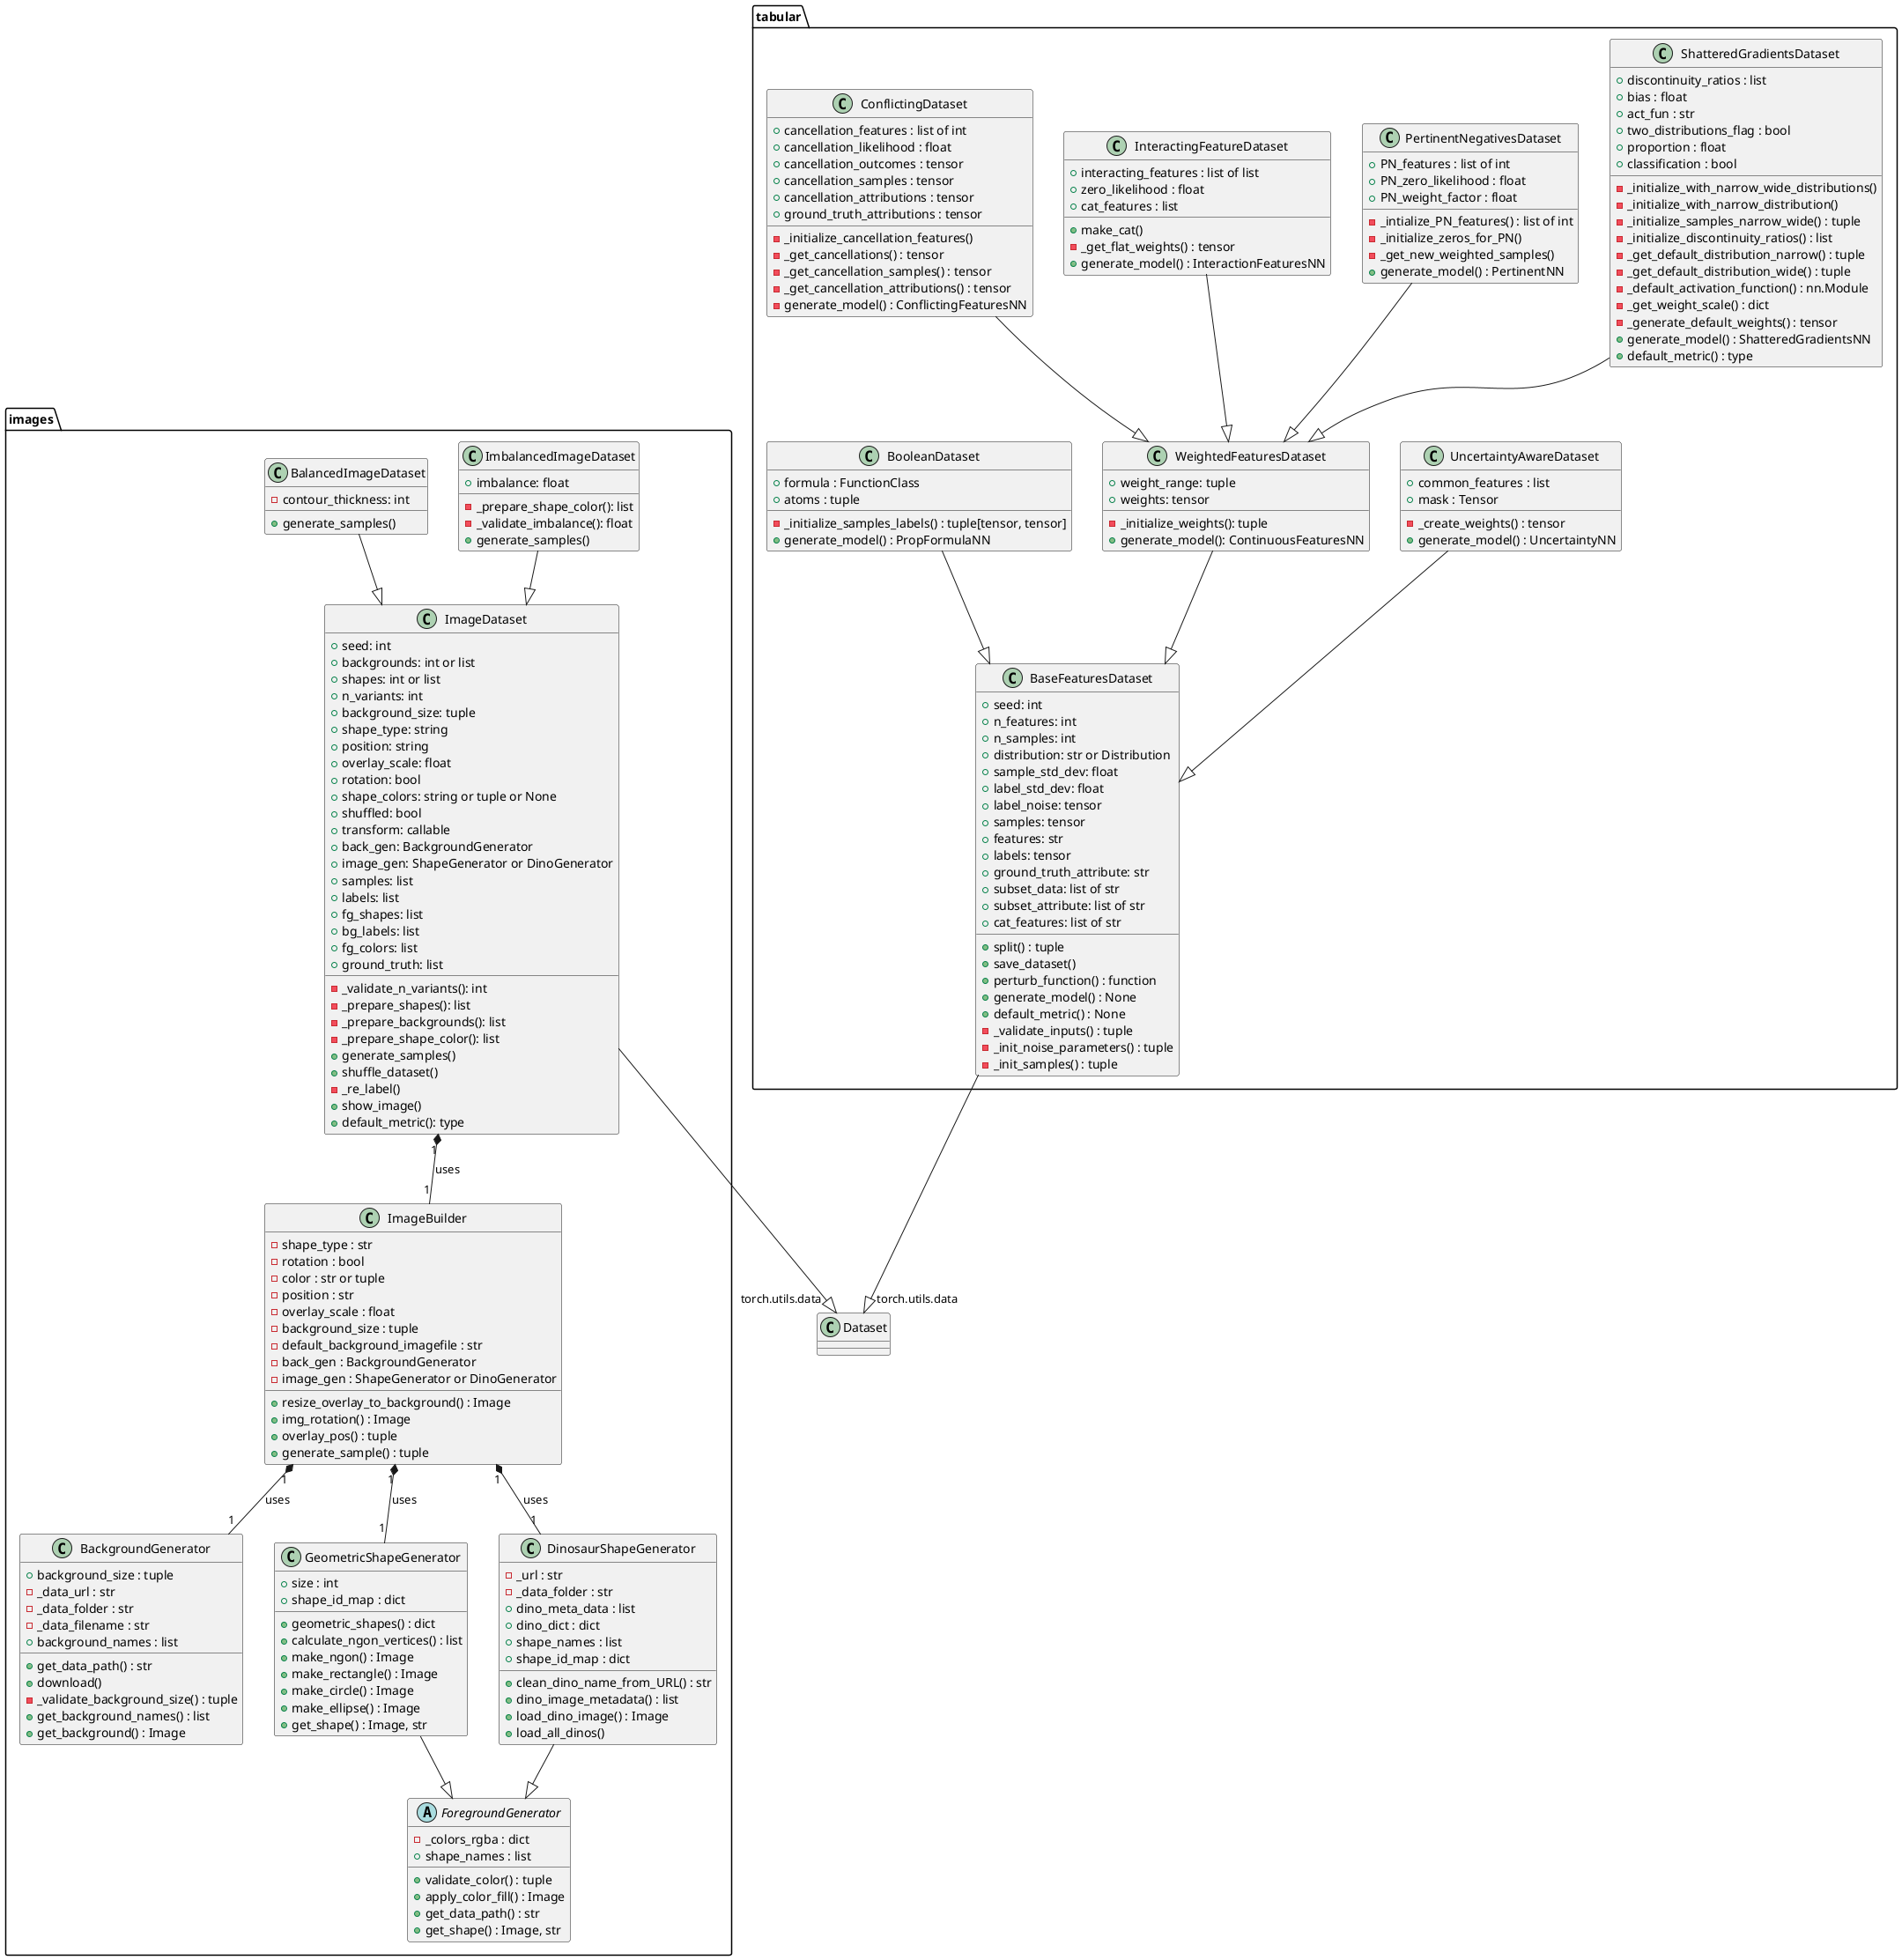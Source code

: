 @startuml
    class images.ImbalancedImageDataset {
    + imbalance: float

    - _prepare_shape_color(): list
    - _validate_imbalance(): float
    + generate_samples()
}

    class images.BalancedImageDataset {
    - contour_thickness: int

    + generate_samples()
}

    class images.ImageDataset {
    + seed: int
    + backgrounds: int or list
    + shapes: int or list
    + n_variants: int
    + background_size: tuple
    + shape_type: string
    + position: string
    + overlay_scale: float
    + rotation: bool
    + shape_colors: string or tuple or None
    + shuffled: bool
    + transform: callable
    + back_gen: BackgroundGenerator
    + image_gen: ShapeGenerator or DinoGenerator
    + samples: list
    + labels: list
    + fg_shapes: list
    + bg_labels: list
    + fg_colors: list
    + ground_truth: list

    - _validate_n_variants(): int
    - _prepare_shapes(): list
    - _prepare_backgrounds(): list
    - _prepare_shape_color(): list
    + generate_samples()
    + shuffle_dataset()
    - _re_label()
    + show_image()
    + default_metric(): type
}

    class images.ImageBuilder {
    - shape_type : str
    - rotation : bool
    - color : str or tuple
    - position : str
    - overlay_scale : float
    - background_size : tuple
    - default_background_imagefile : str
    - back_gen : BackgroundGenerator
    - image_gen : ShapeGenerator or DinoGenerator

    + resize_overlay_to_background() : Image
    + img_rotation() : Image
    + overlay_pos() : tuple
    + generate_sample() : tuple
}

    class images.BackgroundGenerator {
        + background_size : tuple
        - _data_url : str
        - _data_folder : str
        - _data_filename : str
        + background_names : list

        + get_data_path() : str
        + download()
        - _validate_background_size() : tuple
        + get_background_names() : list
        + get_background() : Image
}

    abstract class images.ForegroundGenerator{
        - _colors_rgba : dict
        + shape_names : list

        + validate_color() : tuple
        + apply_color_fill() : Image
        + get_data_path() : str
        + get_shape() : Image, str
}

    class images.GeometricShapeGenerator {
        + size : int
        + shape_id_map : dict

        + geometric_shapes() : dict
        + calculate_ngon_vertices() : list
        + make_ngon() : Image
        + make_rectangle() : Image
        + make_circle() : Image
        + make_ellipse() : Image
        + get_shape() : Image, str
}

    class images.DinosaurShapeGenerator {
        - _url : str
        - _data_folder : str
        + dino_meta_data : list
        + dino_dict : dict
        + shape_names : list
        + shape_id_map : dict

        + clean_dino_name_from_URL() : str
        + dino_image_metadata() : list
        + load_dino_image() : Image
        + load_all_dinos()
}

    class tabular.UncertaintyAwareDataset {
        + common_features : list
        + mask : Tensor

        - _create_weights() : tensor
        + generate_model() : UncertaintyNN
}

    class tabular.ShatteredGradientsDataset {
        + discontinuity_ratios : list
        + bias : float
        + act_fun : str
        + two_distributions_flag : bool
        + proportion : float
        + classification : bool

        - _initialize_with_narrow_wide_distributions()
        - _initialize_with_narrow_distribution()
        - _initialize_samples_narrow_wide() : tuple
        - _initialize_discontinuity_ratios() : list
        - _get_default_distribution_narrow() : tuple
        - _get_default_distribution_wide() : tuple
        - _default_activation_function() : nn.Module
        - _get_weight_scale() : dict
        - _generate_default_weights() : tensor
        + generate_model() : ShatteredGradientsNN
        + default_metric() : type
}

    class tabular.PertinentNegativesDataset {
        + PN_features : list of int
        + PN_zero_likelihood : float
        + PN_weight_factor : float

        - _intialize_PN_features() : list of int
        - _initialize_zeros_for_PN()
        - _get_new_weighted_samples()
        + generate_model() : PertinentNN
}

    class tabular.InteractingFeatureDataset {
        + interacting_features : list of list
        + zero_likelihood : float
        + cat_features : list

        + make_cat()
        - _get_flat_weights() : tensor
        + generate_model() : InteractionFeaturesNN
}

    class tabular.ConflictingDataset {
        + cancellation_features : list of int
        + cancellation_likelihood : float
        + cancellation_outcomes : tensor
        + cancellation_samples : tensor
        + cancellation_attributions : tensor
        + ground_truth_attributions : tensor

        - _initialize_cancellation_features()
        - _get_cancellations() : tensor
        - _get_cancellation_samples() : tensor
        - _get_cancellation_attributions() : tensor
        - generate_model() : ConflictingFeaturesNN
}

    class tabular.BooleanDataset{
        + formula : FunctionClass
        + atoms : tuple

        - _initialize_samples_labels() : tuple[tensor, tensor]
        + generate_model() : PropFormulaNN
}

    class tabular.WeightedFeaturesDataset {
        + weight_range: tuple
        + weights: tensor

        - _initialize_weights(): tuple
        + generate_model(): ContinuousFeaturesNN
}

    class tabular.BaseFeaturesDataset {
        + seed: int
        + n_features: int
        + n_samples: int
        + distribution: str or Distribution
        + sample_std_dev: float
        + label_std_dev: float
        + label_noise: tensor
        + samples: tensor
        + features: str
        + labels: tensor
        + ground_truth_attribute: str
        + subset_data: list of str
        + subset_attribute: list of str
        + cat_features: list of str

        + split() : tuple
        + save_dataset()
        + perturb_function() : function
        + generate_model() : None
        + default_metric() : None
        - _validate_inputs() : tuple
        - _init_noise_parameters() : tuple
        - _init_samples() : tuple
    }

BaseFeaturesDataset --|> "torch.utils.data".Dataset
WeightedFeaturesDataset --|> BaseFeaturesDataset
UncertaintyAwareDataset --|> BaseFeaturesDataset
BooleanDataset --|> BaseFeaturesDataset
ConflictingDataset --|> WeightedFeaturesDataset
InteractingFeatureDataset --|> WeightedFeaturesDataset
PertinentNegativesDataset --|> WeightedFeaturesDataset
ShatteredGradientsDataset --|> WeightedFeaturesDataset
GeometricShapeGenerator --|> ForegroundGenerator
DinosaurShapeGenerator --|> ForegroundGenerator
ImageBuilder "1" *-- "1" BackgroundGenerator : uses
ImageBuilder "1" *-- "1" GeometricShapeGenerator : uses
ImageBuilder "1" *-- "1" DinosaurShapeGenerator : uses
ImageDataset --|> "torch.utils.data".Dataset
ImageDataset "1" *-- "1" ImageBuilder : uses
BalancedImageDataset --|> ImageDataset
ImbalancedImageDataset --|> ImageDataset
@enduml